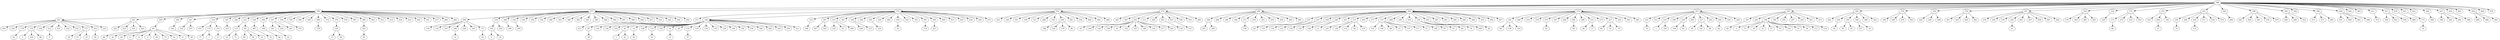 digraph my_graph {
386 [label=386]
356 [label=356]
377 [label=377]
374 [label=374]
352 [label=352]
373 [label=373]
369 [label=369]
280 [label=280]
316 [label=316]
327 [label=327]
345 [label=345]
346 [label=346]
379 [label=379]
324 [label=324]
370 [label=370]
357 [label=357]
355 [label=355]
332 [label=332]
375 [label=375]
333 [label=333]
322 [label=322]
362 [label=362]
390 [label=390]
393 [label=393]
394 [label=394]
399 [label=399]
400 [label=400]
404 [label=404]
405 [label=405]
411 [label=411]
417 [label=417]
418 [label=418]
421 [label=421]
422 [label=422]
426 [label=426]
427 [label=427]
428 [label=428]
443 [label=443]
459 [label=459]
464 [label=464]
478 [label=478]
261 [label=261]
293 [label=293]
309 [label=309]
304 [label=304]
321 [label=321]
319 [label=319]
347 [label=347]
348 [label=348]
331 [label=331]
326 [label=326]
306 [label=306]
337 [label=337]
358 [label=358]
359 [label=359]
360 [label=360]
365 [label=365]
366 [label=366]
372 [label=372]
376 [label=376]
378 [label=378]
387 [label=387]
389 [label=389]
402 [label=402]
412 [label=412]
414 [label=414]
429 [label=429]
433 [label=433]
444 [label=444]
451 [label=451]
477 [label=477]
480 [label=480]
482 [label=482]
294 [label=294]
318 [label=318]
368 [label=368]
342 [label=342]
336 [label=336]
350 [label=350]
354 [label=354]
288 [label=288]
343 [label=343]
380 [label=380]
382 [label=382]
383 [label=383]
385 [label=385]
388 [label=388]
392 [label=392]
397 [label=397]
398 [label=398]
406 [label=406]
407 [label=407]
410 [label=410]
424 [label=424]
454 [label=454]
462 [label=462]
371 [label=371]
148 [label=148]
310 [label=310]
267 [label=267]
315 [label=315]
361 [label=361]
328 [label=328]
364 [label=364]
305 [label=305]
329 [label=329]
285 [label=285]
335 [label=335]
323 [label=323]
353 [label=353]
381 [label=381]
395 [label=395]
409 [label=409]
413 [label=413]
430 [label=430]
434 [label=434]
450 [label=450]
475 [label=475]
341 [label=341]
340 [label=340]
351 [label=351]
339 [label=339]
311 [label=311]
286 [label=286]
334 [label=334]
256 [label=256]
281 [label=281]
338 [label=338]
408 [label=408]
448 [label=448]
488 [label=488]
363 [label=363]
367 [label=367]
201 [label=201]
313 [label=313]
384 [label=384]
391 [label=391]
415 [label=415]
438 [label=438]
455 [label=455]
490 [label=490]
248 [label=248]
289 [label=289]
290 [label=290]
344 [label=344]
271 [label=271]
416 [label=416]
431 [label=431]
435 [label=435]
439 [label=439]
460 [label=460]
469 [label=469]
227 [label=227]
247 [label=247]
259 [label=259]
246 [label=246]
251 [label=251]
215 [label=215]
203 [label=203]
277 [label=277]
157 [label=157]
268 [label=268]
239 [label=239]
216 [label=216]
159 [label=159]
283 [label=283]
287 [label=287]
291 [label=291]
295 [label=295]
296 [label=296]
298 [label=298]
303 [label=303]
308 [label=308]
447 [label=447]
192 [label=192]
266 [label=266]
314 [label=314]
279 [label=279]
275 [label=275]
307 [label=307]
206 [label=206]
282 [label=282]
269 [label=269]
214 [label=214]
274 [label=274]
237 [label=237]
320 [label=320]
423 [label=423]
463 [label=463]
253 [label=253]
312 [label=312]
210 [label=210]
299 [label=299]
230 [label=230]
265 [label=265]
217 [label=217]
263 [label=263]
240 [label=240]
330 [label=330]
420 [label=420]
197 [label=197]
245 [label=245]
106 [label=106]
300 [label=300]
250 [label=250]
297 [label=297]
244 [label=244]
441 [label=441]
473 [label=473]
302 [label=302]
292 [label=292]
195 [label=195]
188 [label=188]
396 [label=396]
442 [label=442]
349 [label=349]
446 [label=446]
476 [label=476]
493 [label=493]
228 [label=228]
249 [label=249]
468 [label=468]
301 [label=301]
425 [label=425]
465 [label=465]
481 [label=481]
276 [label=276]
204 [label=204]
278 [label=278]
242 [label=242]
401 [label=401]
457 [label=457]
458 [label=458]
487 [label=487]
492 [label=492]
270 [label=270]
403 [label=403]
485 [label=485]
491 [label=491]
229 [label=229]
173 [label=173]
272 [label=272]
419 [label=419]
453 [label=453]
325 [label=325]
264 [label=264]
181 [label=181]
238 [label=238]
284 [label=284]
202 [label=202]
317 [label=317]
234 [label=234]
474 [label=474]
494 [label=494]
262 [label=262]
436 [label=436]
467 [label=467]
470 [label=470]
479 [label=479]
260 [label=260]
440 [label=440]
452 [label=452]
273 [label=273]
471 [label=471]
483 [label=483]
437 [label=437]
449 [label=449]
461 [label=461]
496 [label=496]
472 [label=472]
258 [label=258]
432 [label=432]
456 [label=456]
486 [label=486]
172 [label=172]
499 [label=499]
190 [label=190]
445 [label=445]
484 [label=484]
498 [label=498]
466 [label=466]
489 [label=489]
495 [label=495]
205 [label=205]
254 [label=254]
176 [label=176]
170 [label=170]
236 [label=236]
212 [label=212]
231 [label=231]
222 [label=222]
255 [label=255]
177 [label=177]
232 [label=232]
233 [label=233]
252 [label=252]
225 [label=225]
235 [label=235]
243 [label=243]
80 [label=80]
182 [label=182]
219 [label=219]
257 [label=257]
193 [label=193]
175 [label=175]
123 [label=123]
223 [label=223]
115 [label=115]
93 [label=93]
497 [label=497]
196 [label=196]
191 [label=191]
218 [label=218]
241 [label=241]
153 [label=153]
178 [label=178]
103 [label=103]
183 [label=183]
119 [label=119]
133 [label=133]
167 [label=167]
186 [label=186]
226 [label=226]
163 [label=163]
72 [label=72]
162 [label=162]
220 [label=220]
168 [label=168]
209 [label=209]
213 [label=213]
87 [label=87]
120 [label=120]
136 [label=136]
102 [label=102]
65 [label=65]
14 [label=14]
108 [label=108]
113 [label=113]
145 [label=145]
34 [label=34]
39 [label=39]
132 [label=132]
110 [label=110]
134 [label=134]
135 [label=135]
138 [label=138]
140 [label=140]
150 [label=150]
156 [label=156]
166 [label=166]
180 [label=180]
185 [label=185]
194 [label=194]
211 [label=211]
198 [label=198]
207 [label=207]
165 [label=165]
142 [label=142]
63 [label=63]
200 [label=200]
208 [label=208]
127 [label=127]
124 [label=124]
24 [label=24]
174 [label=174]
221 [label=221]
184 [label=184]
146 [label=146]
179 [label=179]
90 [label=90]
43 [label=43]
160 [label=160]
128 [label=128]
109 [label=109]
81 [label=81]
122 [label=122]
143 [label=143]
199 [label=199]
130 [label=130]
117 [label=117]
224 [label=224]
118 [label=118]
147 [label=147]
187 [label=187]
189 [label=189]
158 [label=158]
83 [label=83]
151 [label=151]
155 [label=155]
121 [label=121]
154 [label=154]
125 [label=125]
164 [label=164]
21 [label=21]
161 [label=161]
126 [label=126]
114 [label=114]
56 [label=56]
152 [label=152]
131 [label=131]
144 [label=144]
99 [label=99]
27 [label=27]
137 [label=137]
171 [label=171]
51 [label=51]
149 [label=149]
97 [label=97]
10 [label=10]
69 [label=69]
78 [label=78]
169 [label=169]
84 [label=84]
98 [label=98]
139 [label=139]
129 [label=129]
44 [label=44]
96 [label=96]
46 [label=46]
17 [label=17]
85 [label=85]
52 [label=52]
79 [label=79]
76 [label=76]
1 [label=1]
105 [label=105]
104 [label=104]
92 [label=92]
58 [label=58]
141 [label=141]
86 [label=86]
82 [label=82]
60 [label=60]
2 [label=2]
73 [label=73]
30 [label=30]
23 [label=23]
57 [label=57]
55 [label=55]
101 [label=101]
70 [label=70]
28 [label=28]
111 [label=111]
116 [label=116]
20 [label=20]
59 [label=59]
61 [label=61]
107 [label=107]
35 [label=35]
91 [label=91]
66 [label=66]
47 [label=47]
74 [label=74]
112 [label=112]
53 [label=53]
45 [label=45]
5 [label=5]
100 [label=100]
88 [label=88]
6 [label=6]
29 [label=29]
67 [label=67]
33 [label=33]
38 [label=38]
68 [label=68]
42 [label=42]
64 [label=64]
11 [label=11]
31 [label=31]
0 [label=0]
49 [label=49]
75 [label=75]
54 [label=54]
8 [label=8]
48 [label=48]
77 [label=77]
7 [label=7]
9 [label=9]
16 [label=16]
71 [label=71]
89 [label=89]
50 [label=50]
25 [label=25]
32 [label=32]
94 [label=94]
22 [label=22]
15 [label=15]
26 [label=26]
95 [label=95]
12 [label=12]
19 [label=19]
4 [label=4]
18 [label=18]
36 [label=36]
3 [label=3]
41 [label=41]
40 [label=40]
62 [label=62]
13 [label=13]
37 [label=37]
386->356
386->377
386->374
386->352
386->373
386->369
386->280
386->316
386->327
386->345
386->346
386->379
386->324
386->370
386->357
386->355
386->332
386->375
386->333
386->322
386->362
386->390
386->393
386->394
386->399
386->400
386->404
386->405
386->411
386->417
386->418
386->421
386->422
386->426
386->427
386->428
386->443
386->459
386->464
386->478
356->261
356->293
356->309
356->304
356->321
356->319
356->347
356->348
356->331
356->326
356->306
356->337
356->358
356->359
356->360
356->365
356->366
356->372
356->376
356->378
356->387
356->389
356->402
356->412
356->414
356->429
356->433
356->444
356->451
356->477
356->480
356->482
377->294
377->318
377->368
377->342
377->336
377->350
377->354
377->288
377->343
377->380
377->382
377->383
377->385
377->388
377->392
377->397
377->398
377->406
377->407
377->410
377->424
377->454
377->462
374->371
374->148
374->310
374->267
374->315
374->361
374->328
374->364
374->305
374->329
374->285
374->335
374->323
374->353
374->381
374->395
374->409
374->413
374->430
374->434
374->450
374->475
352->341
352->340
352->351
352->339
352->311
352->286
352->334
352->256
352->281
352->338
352->408
352->448
352->488
373->363
373->367
373->201
373->313
373->384
373->391
373->415
373->438
373->455
373->490
369->248
369->289
369->290
369->344
369->271
369->416
369->431
369->435
369->439
369->460
369->469
280->227
280->247
280->259
280->246
280->251
280->215
280->203
280->277
280->157
280->268
280->239
280->216
280->159
280->283
280->287
280->291
280->295
280->296
280->298
280->303
280->308
280->447
316->192
316->266
316->314
316->279
316->275
316->307
316->206
316->282
316->269
316->214
316->274
316->237
316->320
316->423
316->463
327->253
327->312
327->210
327->299
327->230
327->265
327->217
327->263
327->240
327->330
327->420
345->197
345->245
345->106
345->300
345->250
345->297
345->244
345->441
345->473
346->302
346->292
346->195
346->188
346->396
346->442
379->349
379->446
379->476
379->493
324->228
324->249
324->468
370->301
370->425
370->465
370->481
357->276
357->204
357->278
357->242
357->401
357->457
357->458
357->487
357->492
355->270
355->403
355->485
355->491
332->229
375->173
375->272
375->419
375->453
333->325
333->264
333->181
322->238
322->284
322->202
322->317
322->234
322->474
362->494
390->262
390->436
390->467
390->470
390->479
393->260
393->440
393->452
399->273
399->471
399->483
400->437
400->449
400->461
400->496
411->472
417->258
417->432
417->456
418->486
421->172
426->499
427->190
427->445
427->484
428->498
459->466
459->489
459->495
261->205
261->254
261->176
261->170
261->236
261->212
261->231
261->222
261->255
261->177
261->232
261->233
293->252
293->225
293->235
293->243
309->80
304->182
321->219
321->257
319->193
319->175
319->123
347->223
331->115
331->93
326->497
306->196
337->191
337->218
337->241
358->153
366->178
376->103
389->183
294->119
294->133
294->167
294->186
294->226
294->163
294->72
318->162
318->220
368->168
342->209
385->213
148->87
148->120
148->136
148->102
148->65
148->14
148->108
148->113
148->145
148->34
148->39
148->132
148->110
148->134
148->135
148->138
148->140
148->150
148->156
148->166
148->180
148->185
148->194
148->211
310->198
267->207
267->165
315->142
315->63
315->200
328->208
328->127
305->124
335->24
381->174
395->221
256->184
256->146
256->179
256->90
201->43
201->160
201->128
201->109
201->81
201->122
201->143
201->199
201->130
201->117
201->224
391->118
415->147
248->187
248->189
271->158
227->83
227->151
227->155
247->121
247->154
259->125
246->164
246->21
215->161
215->126
215->114
215->56
215->152
157->131
157->144
157->99
157->27
157->137
157->171
239->51
216->149
159->97
159->10
159->69
159->78
159->169
283->84
192->98
192->139
192->129
275->44
282->96
214->46
214->17
237->85
237->52
237->79
253->76
210->1
210->105
230->104
230->92
217->58
217->141
217->86
240->82
197->60
106->2
106->73
106->30
106->23
106->57
106->55
106->101
106->70
106->28
106->111
106->116
292->20
195->59
195->61
188->107
188->35
242->91
173->66
264->47
238->74
202->112
172->53
176->45
170->5
170->100
170->88
212->6
177->29
177->67
177->33
232->38
235->68
80->42
80->64
80->11
80->31
80->0
80->49
80->75
80->54
80->8
182->48
175->77
175->7
123->9
115->16
115->71
93->89
93->50
93->25
497->32
196->94
191->22
103->15
103->26
183->95
186->12
72->19
162->4
162->18
87->36
65->3
65->41
14->40
113->62
34->13
132->37
}